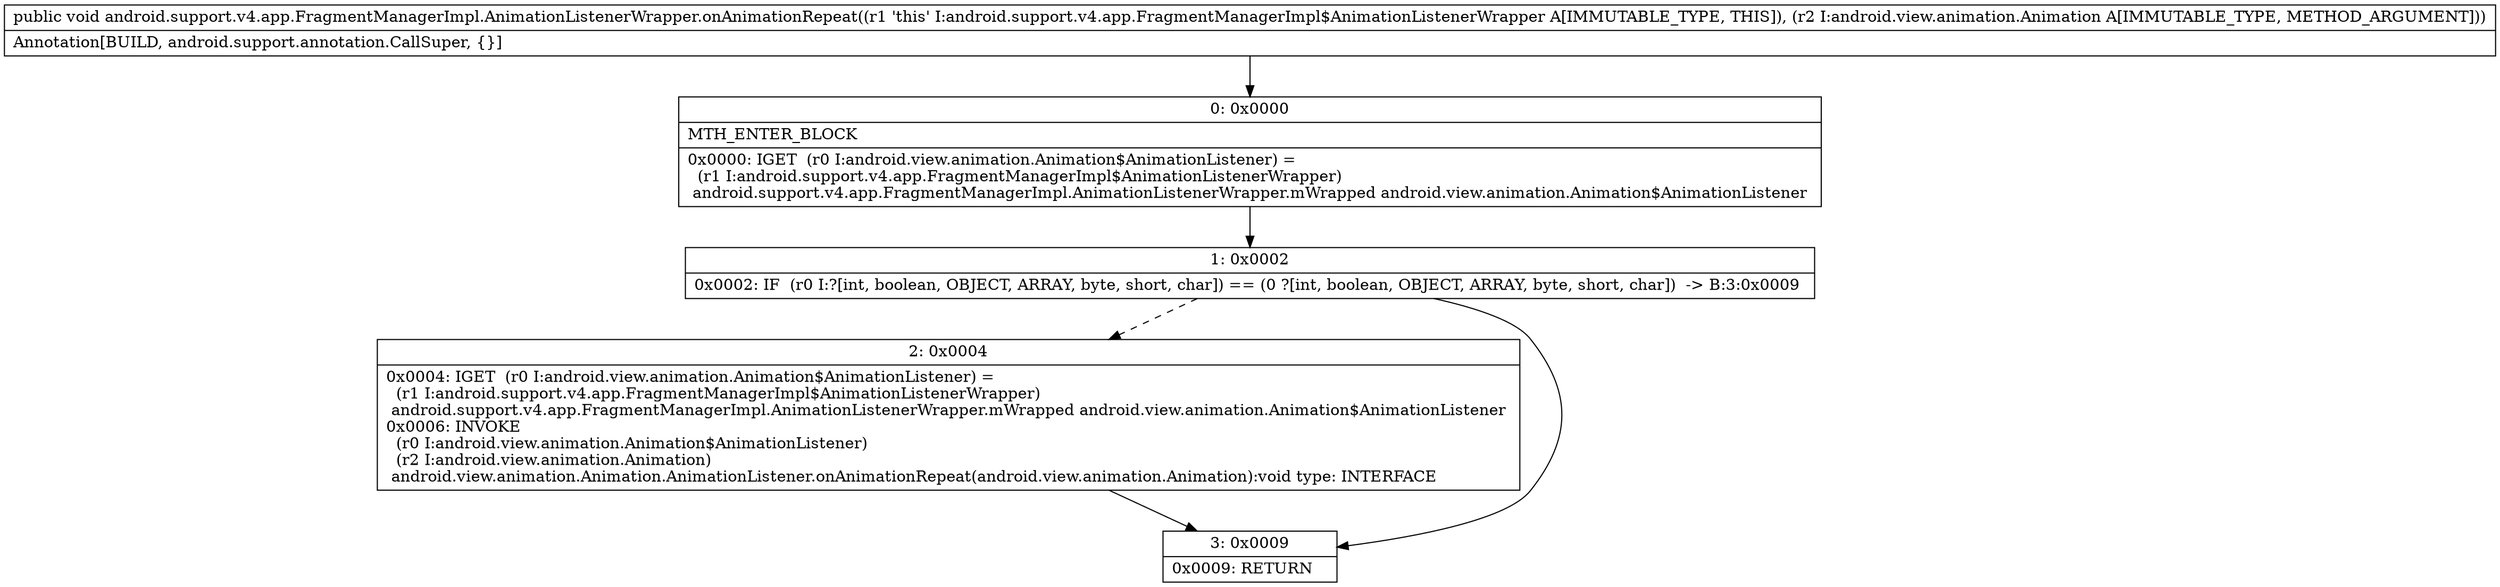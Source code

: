 digraph "CFG forandroid.support.v4.app.FragmentManagerImpl.AnimationListenerWrapper.onAnimationRepeat(Landroid\/view\/animation\/Animation;)V" {
Node_0 [shape=record,label="{0\:\ 0x0000|MTH_ENTER_BLOCK\l|0x0000: IGET  (r0 I:android.view.animation.Animation$AnimationListener) = \l  (r1 I:android.support.v4.app.FragmentManagerImpl$AnimationListenerWrapper)\l android.support.v4.app.FragmentManagerImpl.AnimationListenerWrapper.mWrapped android.view.animation.Animation$AnimationListener \l}"];
Node_1 [shape=record,label="{1\:\ 0x0002|0x0002: IF  (r0 I:?[int, boolean, OBJECT, ARRAY, byte, short, char]) == (0 ?[int, boolean, OBJECT, ARRAY, byte, short, char])  \-\> B:3:0x0009 \l}"];
Node_2 [shape=record,label="{2\:\ 0x0004|0x0004: IGET  (r0 I:android.view.animation.Animation$AnimationListener) = \l  (r1 I:android.support.v4.app.FragmentManagerImpl$AnimationListenerWrapper)\l android.support.v4.app.FragmentManagerImpl.AnimationListenerWrapper.mWrapped android.view.animation.Animation$AnimationListener \l0x0006: INVOKE  \l  (r0 I:android.view.animation.Animation$AnimationListener)\l  (r2 I:android.view.animation.Animation)\l android.view.animation.Animation.AnimationListener.onAnimationRepeat(android.view.animation.Animation):void type: INTERFACE \l}"];
Node_3 [shape=record,label="{3\:\ 0x0009|0x0009: RETURN   \l}"];
MethodNode[shape=record,label="{public void android.support.v4.app.FragmentManagerImpl.AnimationListenerWrapper.onAnimationRepeat((r1 'this' I:android.support.v4.app.FragmentManagerImpl$AnimationListenerWrapper A[IMMUTABLE_TYPE, THIS]), (r2 I:android.view.animation.Animation A[IMMUTABLE_TYPE, METHOD_ARGUMENT]))  | Annotation[BUILD, android.support.annotation.CallSuper, \{\}]\l}"];
MethodNode -> Node_0;
Node_0 -> Node_1;
Node_1 -> Node_2[style=dashed];
Node_1 -> Node_3;
Node_2 -> Node_3;
}

